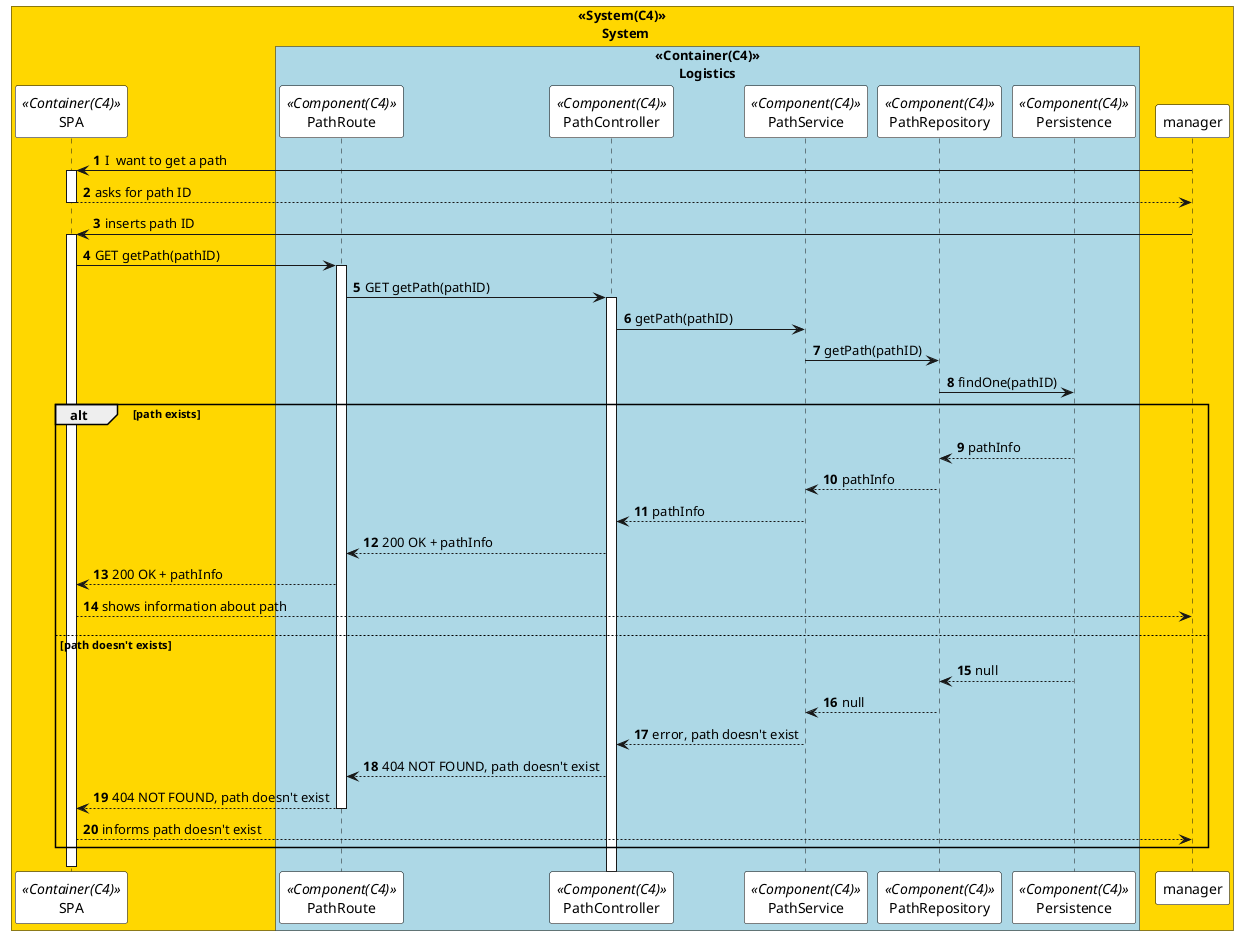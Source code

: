 @startuml getPathSD
autonumber
!pragma teoz true
skinparam sequence {
ParticipantBorderColor black
ParticipantBackgroundColor white
}



box "<<System(C4)>>\n       System" #Gold
participant SPA as  SPA <<Container(C4)>>
box "<<Container(C4)>>\n       Logistics" #LightBlue
participant PathRoute as Route <<Component(C4)>>
participant PathController as Controller <<Component(C4)>>
participant PathService as Service <<Component(C4)>>
participant PathRepository as Repository <<Component(C4)>>
participant Persistence as Persistence <<Component(C4)>>
end box

manager -> SPA: I  want to get a path
activate SPA

SPA --> manager: asks for path ID
deactivate SPA

manager -> SPA: inserts path ID
activate SPA

SPA -> Route: GET getPath(pathID)
activate Route

Route -> Controller: GET getPath(pathID)
activate Controller

Controller -> Service: getPath(pathID)

Service -> Repository: getPath(pathID)

Repository -> Persistence: findOne(pathID)


alt path exists
Persistence --> Repository: pathInfo

Repository --> Service: pathInfo

Service --> Controller: pathInfo

Controller --> Route: 200 OK + pathInfo

Route --> SPA: 200 OK + pathInfo
SPA --> manager: shows information about path


else path doesn't exists
Persistence --> Repository: null

Repository --> Service: null

Service --> Controller: error, path doesn't exist

Controller --> Route: 404 NOT FOUND, path doesn't exist

Route --> SPA: 404 NOT FOUND, path doesn't exist
deactivate Route
SPA --> manager: informs path doesn't exist

end

deactivate SPA
deactivate manager

@enduml